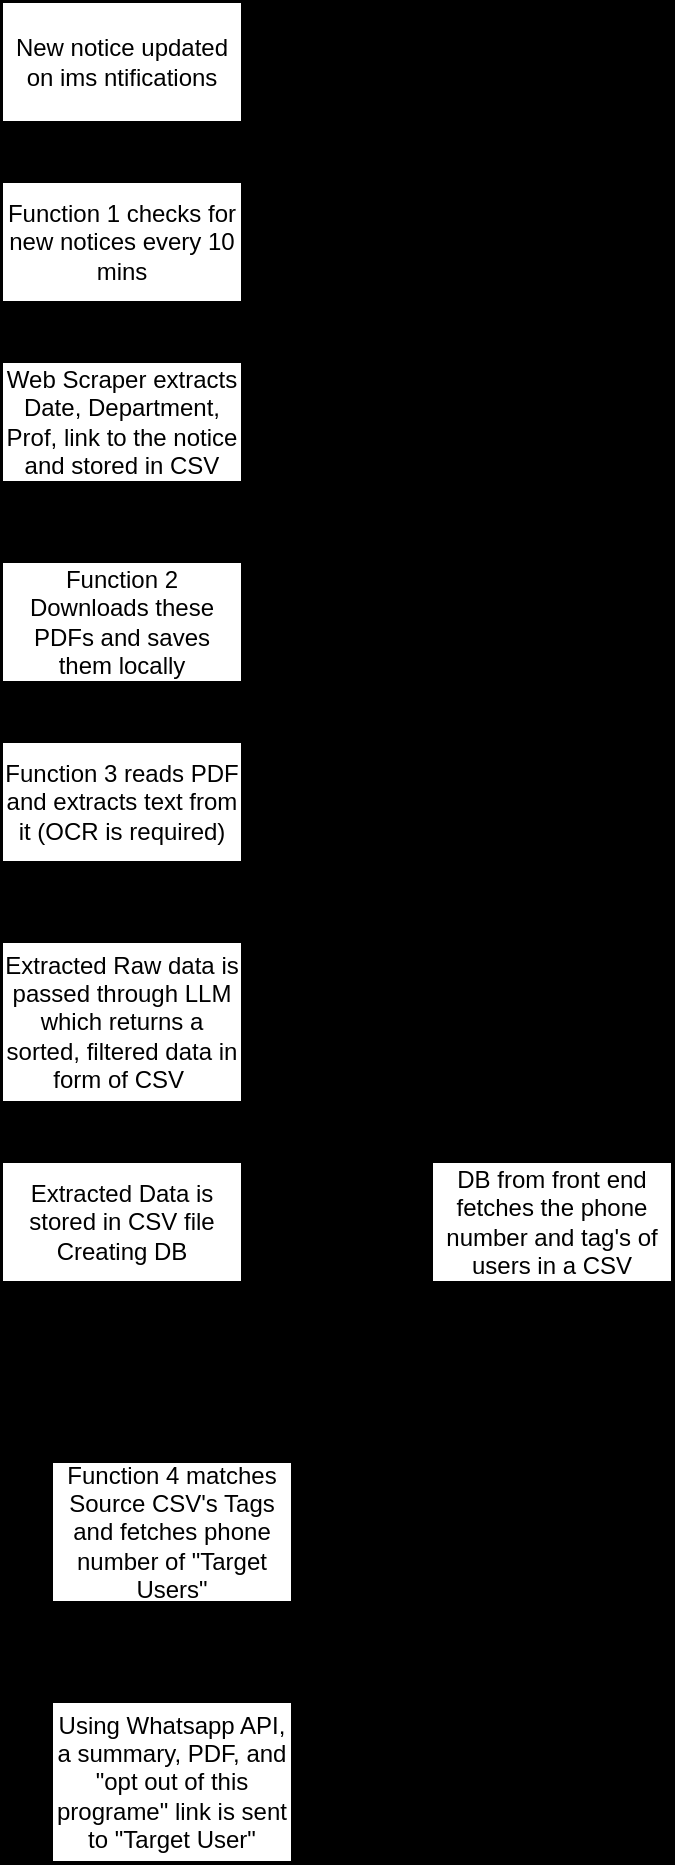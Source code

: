 <mxfile><diagram id="F204PuF6LAlZG96OQvPh" name="Page-1"><mxGraphModel dx="652" dy="485" grid="1" gridSize="10" guides="1" tooltips="1" connect="1" arrows="1" fold="1" page="1" pageScale="1" pageWidth="827" pageHeight="1169" background="#000000" math="0" shadow="0"><root><mxCell id="0"/><mxCell id="1" parent="0"/><mxCell id="12" style="edgeStyle=none;html=1;" parent="1" source="2" target="3" edge="1"><mxGeometry relative="1" as="geometry"/></mxCell><mxCell id="2" value="New notice updated on ims ntifications" style="rounded=0;whiteSpace=wrap;html=1;" parent="1" vertex="1"><mxGeometry x="365" y="70" width="120" height="60" as="geometry"/></mxCell><mxCell id="13" style="edgeStyle=none;html=1;" parent="1" source="3" target="4" edge="1"><mxGeometry relative="1" as="geometry"/></mxCell><mxCell id="3" value="Function 1 checks for new notices every 10 mins" style="rounded=0;whiteSpace=wrap;html=1;" parent="1" vertex="1"><mxGeometry x="365" y="160" width="120" height="60" as="geometry"/></mxCell><mxCell id="14" style="edgeStyle=none;html=1;" parent="1" source="4" target="5" edge="1"><mxGeometry relative="1" as="geometry"/></mxCell><mxCell id="4" value="Web Scraper extracts Date, Department, Prof, link to the notice and stored in CSV&lt;br&gt;" style="rounded=0;whiteSpace=wrap;html=1;" parent="1" vertex="1"><mxGeometry x="365" y="250" width="120" height="60" as="geometry"/></mxCell><mxCell id="15" style="edgeStyle=none;html=1;" parent="1" source="5" target="6" edge="1"><mxGeometry relative="1" as="geometry"/></mxCell><mxCell id="5" value="Function 2 Downloads these PDFs and saves them locally" style="rounded=0;whiteSpace=wrap;html=1;" parent="1" vertex="1"><mxGeometry x="365" y="350" width="120" height="60" as="geometry"/></mxCell><mxCell id="16" style="edgeStyle=none;html=1;" parent="1" source="6" target="7" edge="1"><mxGeometry relative="1" as="geometry"/></mxCell><mxCell id="6" value="Function 3 reads PDF and extracts text from it (OCR is required)&lt;br&gt;" style="rounded=0;whiteSpace=wrap;html=1;" parent="1" vertex="1"><mxGeometry x="365" y="440" width="120" height="60" as="geometry"/></mxCell><mxCell id="17" style="edgeStyle=none;html=1;" parent="1" source="7" target="8" edge="1"><mxGeometry relative="1" as="geometry"/></mxCell><mxCell id="7" value="Extracted Raw data is passed through LLM which returns a sorted, filtered data in form of CSV&amp;nbsp;&lt;br&gt;" style="rounded=0;whiteSpace=wrap;html=1;" parent="1" vertex="1"><mxGeometry x="365" y="540" width="120" height="80" as="geometry"/></mxCell><mxCell id="20" style="edgeStyle=none;html=1;entryX=0.5;entryY=0;entryDx=0;entryDy=0;" parent="1" source="8" target="10" edge="1"><mxGeometry relative="1" as="geometry"/></mxCell><mxCell id="8" value="Extracted Data is stored in CSV file Creating DB&lt;br&gt;" style="rounded=0;whiteSpace=wrap;html=1;" parent="1" vertex="1"><mxGeometry x="365" y="650" width="120" height="60" as="geometry"/></mxCell><mxCell id="19" style="edgeStyle=none;html=1;entryX=0.5;entryY=0;entryDx=0;entryDy=0;" parent="1" source="9" target="10" edge="1"><mxGeometry relative="1" as="geometry"/></mxCell><mxCell id="9" value="DB from front end fetches the phone number and tag's of users in a CSV" style="rounded=0;whiteSpace=wrap;html=1;" parent="1" vertex="1"><mxGeometry x="580" y="650" width="120" height="60" as="geometry"/></mxCell><mxCell id="21" style="edgeStyle=none;html=1;" parent="1" source="10" target="11" edge="1"><mxGeometry relative="1" as="geometry"/></mxCell><mxCell id="10" value="Function 4 matches Source CSV's Tags and fetches phone number of &quot;Target Users&quot;" style="rounded=0;whiteSpace=wrap;html=1;" parent="1" vertex="1"><mxGeometry x="390" y="800" width="120" height="70" as="geometry"/></mxCell><mxCell id="11" value="Using Whatsapp API, a summary, PDF, and &quot;opt out of this programe&quot; link is sent to &quot;Target User&quot;&lt;br&gt;" style="rounded=0;whiteSpace=wrap;html=1;" parent="1" vertex="1"><mxGeometry x="390" y="920" width="120" height="80" as="geometry"/></mxCell></root></mxGraphModel></diagram></mxfile>